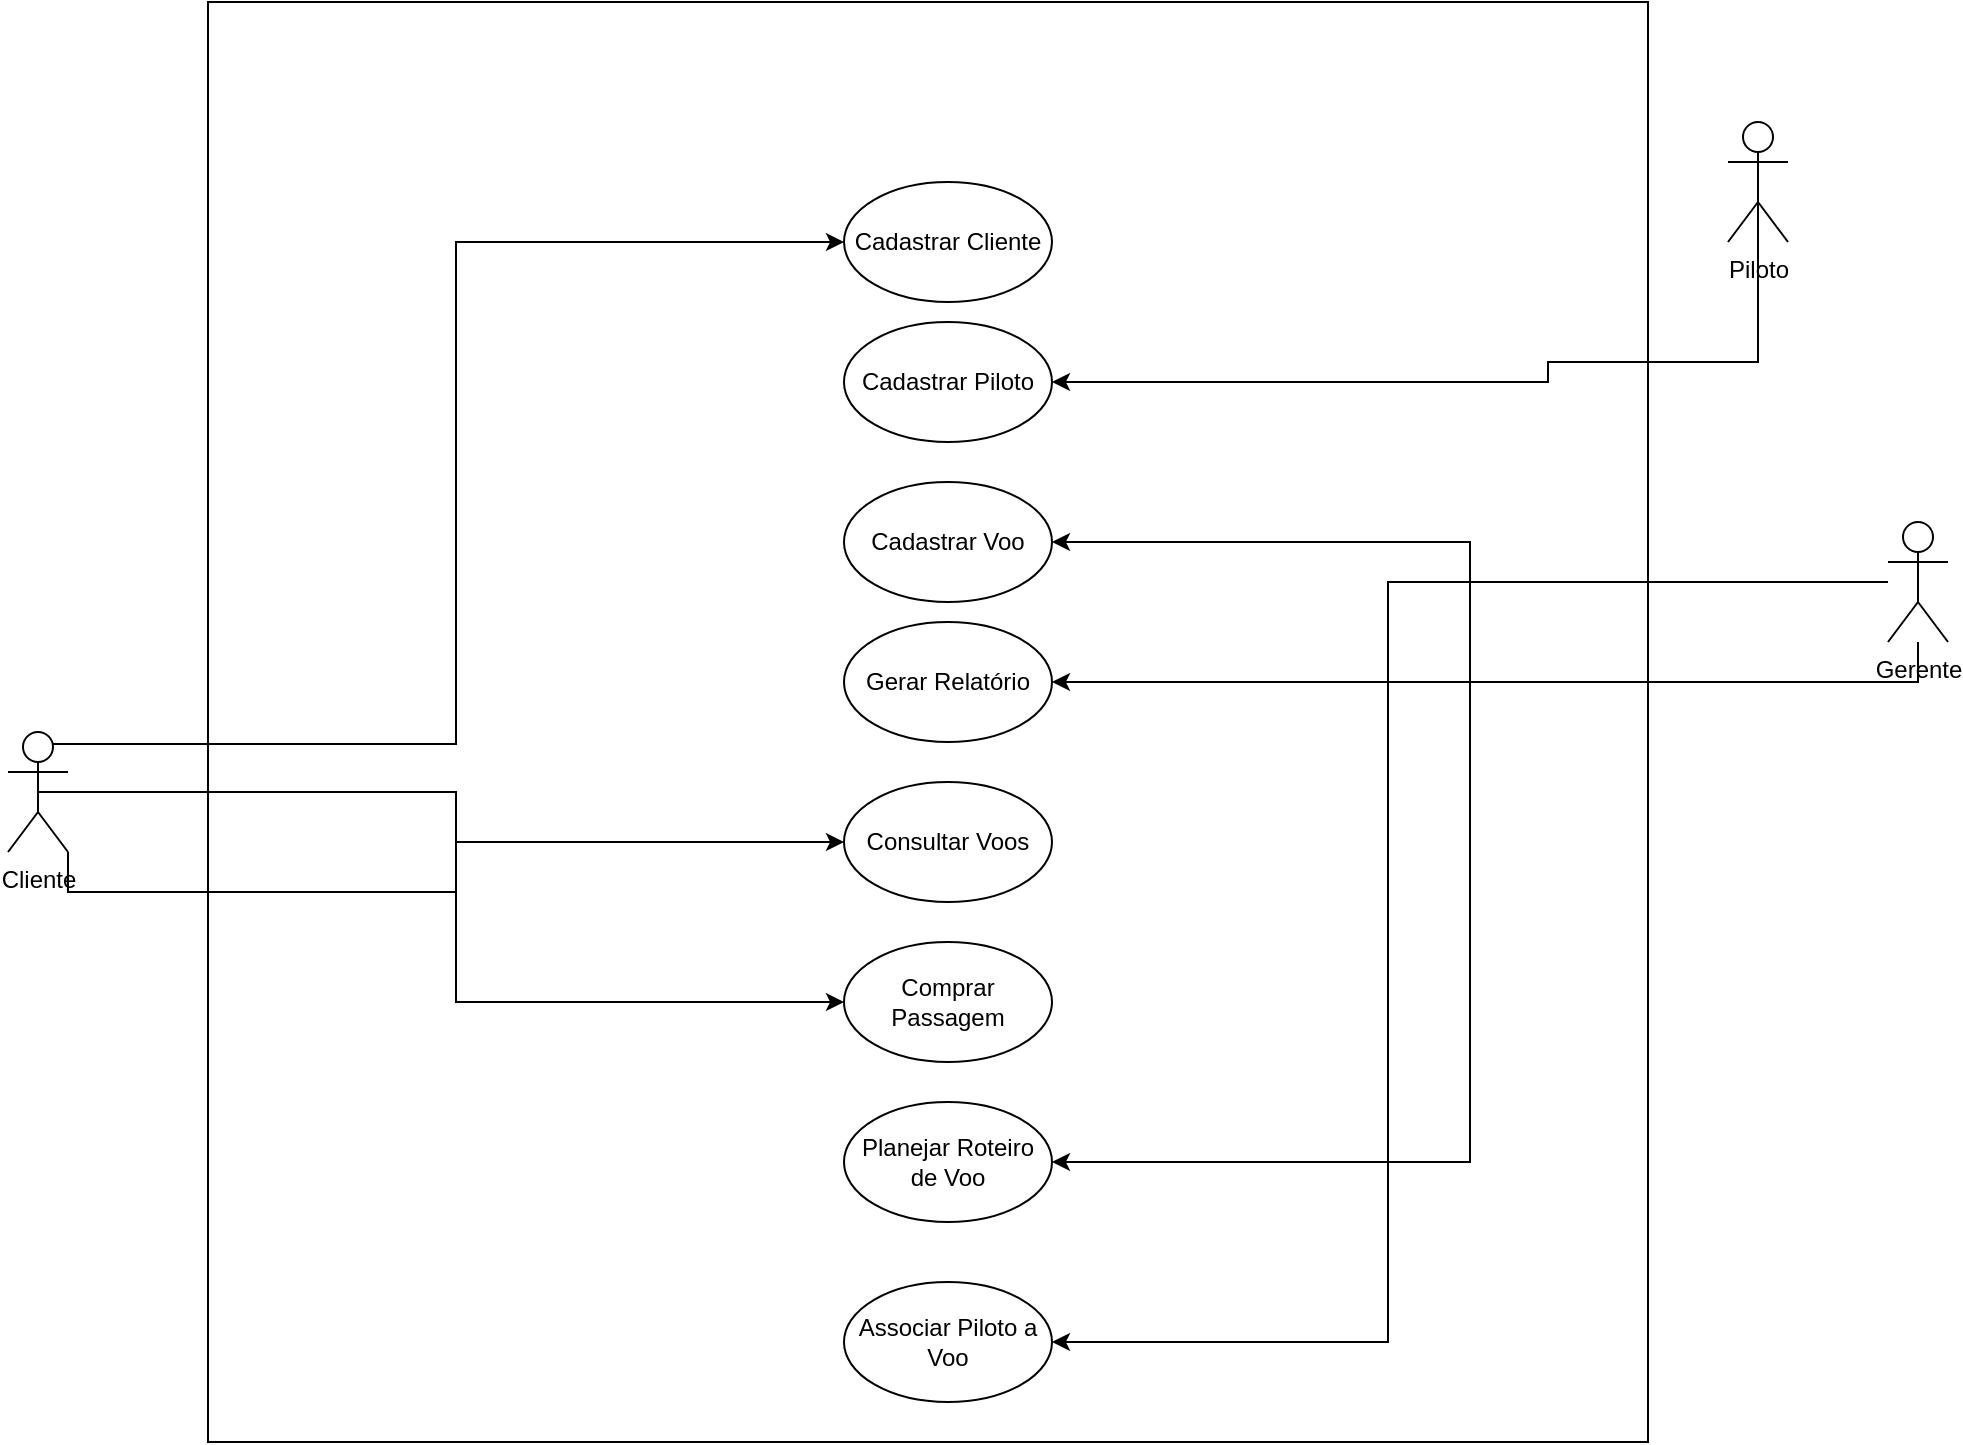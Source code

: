 <mxfile version="24.2.5" type="github">
  <diagram name="Página-1" id="eGVJilAAByaUxr_nQy4C">
    <mxGraphModel dx="2417" dy="860" grid="1" gridSize="10" guides="1" tooltips="1" connect="1" arrows="1" fold="1" page="1" pageScale="1" pageWidth="827" pageHeight="1169" math="0" shadow="0">
      <root>
        <mxCell id="0" />
        <mxCell id="1" parent="0" />
        <mxCell id="iGb4OSP9nNuaQJQu0MHk-1" value="" style="whiteSpace=wrap;html=1;aspect=fixed;" vertex="1" parent="1">
          <mxGeometry x="80" y="80" width="720" height="720" as="geometry" />
        </mxCell>
        <mxCell id="iGb4OSP9nNuaQJQu0MHk-26" style="edgeStyle=orthogonalEdgeStyle;rounded=0;orthogonalLoop=1;jettySize=auto;html=1;entryX=1;entryY=0.5;entryDx=0;entryDy=0;" edge="1" parent="1" source="iGb4OSP9nNuaQJQu0MHk-2" target="iGb4OSP9nNuaQJQu0MHk-10">
          <mxGeometry relative="1" as="geometry" />
        </mxCell>
        <mxCell id="iGb4OSP9nNuaQJQu0MHk-27" style="edgeStyle=orthogonalEdgeStyle;rounded=0;orthogonalLoop=1;jettySize=auto;html=1;entryX=1;entryY=0.5;entryDx=0;entryDy=0;" edge="1" parent="1" source="iGb4OSP9nNuaQJQu0MHk-2" target="iGb4OSP9nNuaQJQu0MHk-11">
          <mxGeometry relative="1" as="geometry" />
        </mxCell>
        <mxCell id="iGb4OSP9nNuaQJQu0MHk-28" style="edgeStyle=orthogonalEdgeStyle;rounded=0;orthogonalLoop=1;jettySize=auto;html=1;entryX=1;entryY=0.5;entryDx=0;entryDy=0;" edge="1" parent="1" source="iGb4OSP9nNuaQJQu0MHk-2" target="iGb4OSP9nNuaQJQu0MHk-14">
          <mxGeometry relative="1" as="geometry">
            <Array as="points">
              <mxPoint x="670" y="370" />
              <mxPoint x="670" y="750" />
            </Array>
          </mxGeometry>
        </mxCell>
        <mxCell id="iGb4OSP9nNuaQJQu0MHk-31" style="edgeStyle=orthogonalEdgeStyle;rounded=0;orthogonalLoop=1;jettySize=auto;html=1;" edge="1" parent="1" source="iGb4OSP9nNuaQJQu0MHk-2" target="iGb4OSP9nNuaQJQu0MHk-16">
          <mxGeometry relative="1" as="geometry">
            <Array as="points">
              <mxPoint x="935" y="420" />
            </Array>
          </mxGeometry>
        </mxCell>
        <mxCell id="iGb4OSP9nNuaQJQu0MHk-2" value="Gerente&lt;div&gt;&lt;br&gt;&lt;/div&gt;" style="shape=umlActor;verticalLabelPosition=bottom;verticalAlign=top;html=1;" vertex="1" parent="1">
          <mxGeometry x="920" y="340" width="30" height="60" as="geometry" />
        </mxCell>
        <mxCell id="iGb4OSP9nNuaQJQu0MHk-19" style="edgeStyle=orthogonalEdgeStyle;rounded=0;orthogonalLoop=1;jettySize=auto;html=1;exitX=0.25;exitY=0.1;exitDx=0;exitDy=0;exitPerimeter=0;entryX=0;entryY=0.5;entryDx=0;entryDy=0;" edge="1" parent="1" source="iGb4OSP9nNuaQJQu0MHk-3" target="iGb4OSP9nNuaQJQu0MHk-5">
          <mxGeometry relative="1" as="geometry" />
        </mxCell>
        <mxCell id="iGb4OSP9nNuaQJQu0MHk-23" style="edgeStyle=orthogonalEdgeStyle;rounded=0;orthogonalLoop=1;jettySize=auto;html=1;exitX=0.5;exitY=0.5;exitDx=0;exitDy=0;exitPerimeter=0;entryX=0;entryY=0.5;entryDx=0;entryDy=0;" edge="1" parent="1" source="iGb4OSP9nNuaQJQu0MHk-3" target="iGb4OSP9nNuaQJQu0MHk-13">
          <mxGeometry relative="1" as="geometry" />
        </mxCell>
        <mxCell id="iGb4OSP9nNuaQJQu0MHk-24" style="edgeStyle=orthogonalEdgeStyle;rounded=0;orthogonalLoop=1;jettySize=auto;html=1;exitX=1;exitY=1;exitDx=0;exitDy=0;exitPerimeter=0;entryX=0;entryY=0.5;entryDx=0;entryDy=0;" edge="1" parent="1" source="iGb4OSP9nNuaQJQu0MHk-3" target="iGb4OSP9nNuaQJQu0MHk-15">
          <mxGeometry relative="1" as="geometry" />
        </mxCell>
        <mxCell id="iGb4OSP9nNuaQJQu0MHk-3" value="Cliente" style="shape=umlActor;verticalLabelPosition=bottom;verticalAlign=top;html=1;" vertex="1" parent="1">
          <mxGeometry x="-20" y="445" width="30" height="60" as="geometry" />
        </mxCell>
        <mxCell id="iGb4OSP9nNuaQJQu0MHk-25" style="edgeStyle=orthogonalEdgeStyle;rounded=0;orthogonalLoop=1;jettySize=auto;html=1;exitX=0.5;exitY=0.5;exitDx=0;exitDy=0;exitPerimeter=0;entryX=1;entryY=0.5;entryDx=0;entryDy=0;" edge="1" parent="1" source="iGb4OSP9nNuaQJQu0MHk-4" target="iGb4OSP9nNuaQJQu0MHk-9">
          <mxGeometry relative="1" as="geometry">
            <Array as="points">
              <mxPoint x="855" y="260" />
              <mxPoint x="750" y="260" />
              <mxPoint x="750" y="270" />
            </Array>
          </mxGeometry>
        </mxCell>
        <mxCell id="iGb4OSP9nNuaQJQu0MHk-4" value="Piloto&lt;div&gt;&lt;div&gt;&lt;br&gt;&lt;/div&gt;&lt;/div&gt;" style="shape=umlActor;verticalLabelPosition=bottom;verticalAlign=top;html=1;" vertex="1" parent="1">
          <mxGeometry x="840" y="140" width="30" height="60" as="geometry" />
        </mxCell>
        <mxCell id="iGb4OSP9nNuaQJQu0MHk-5" value="Cadastrar Cliente" style="ellipse;html=1;whiteSpace=wrap;" vertex="1" parent="1">
          <mxGeometry x="398" y="170" width="104" height="60" as="geometry" />
        </mxCell>
        <mxCell id="iGb4OSP9nNuaQJQu0MHk-9" value="Cadastrar Piloto" style="ellipse;html=1;whiteSpace=wrap;" vertex="1" parent="1">
          <mxGeometry x="398" y="240" width="104" height="60" as="geometry" />
        </mxCell>
        <mxCell id="iGb4OSP9nNuaQJQu0MHk-10" value="Cadastrar Voo" style="ellipse;html=1;whiteSpace=wrap;" vertex="1" parent="1">
          <mxGeometry x="398" y="320" width="104" height="60" as="geometry" />
        </mxCell>
        <mxCell id="iGb4OSP9nNuaQJQu0MHk-11" value="Planejar Roteiro de Voo" style="ellipse;html=1;whiteSpace=wrap;" vertex="1" parent="1">
          <mxGeometry x="398" y="630" width="104" height="60" as="geometry" />
        </mxCell>
        <mxCell id="iGb4OSP9nNuaQJQu0MHk-13" value="Comprar Passagem" style="ellipse;html=1;whiteSpace=wrap;" vertex="1" parent="1">
          <mxGeometry x="398" y="550" width="104" height="60" as="geometry" />
        </mxCell>
        <mxCell id="iGb4OSP9nNuaQJQu0MHk-14" value="Associar Piloto a Voo" style="ellipse;html=1;whiteSpace=wrap;" vertex="1" parent="1">
          <mxGeometry x="398" y="720" width="104" height="60" as="geometry" />
        </mxCell>
        <mxCell id="iGb4OSP9nNuaQJQu0MHk-15" value="Consultar Voos" style="ellipse;html=1;whiteSpace=wrap;" vertex="1" parent="1">
          <mxGeometry x="398" y="470" width="104" height="60" as="geometry" />
        </mxCell>
        <mxCell id="iGb4OSP9nNuaQJQu0MHk-16" value="Gerar Relatório" style="ellipse;html=1;whiteSpace=wrap;" vertex="1" parent="1">
          <mxGeometry x="398" y="390" width="104" height="60" as="geometry" />
        </mxCell>
      </root>
    </mxGraphModel>
  </diagram>
</mxfile>
